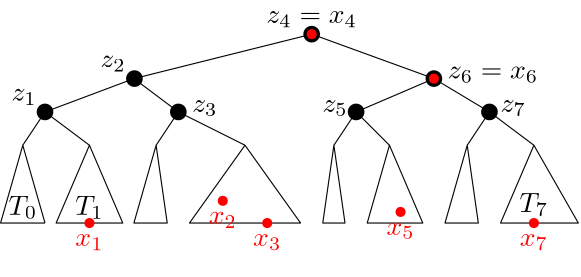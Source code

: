 <?xml version="1.0"?>
<!DOCTYPE ipe SYSTEM "ipe.dtd">
<ipe version="70206" creator="Ipe 7.2.7">
<info created="D:20200304161928" modified="D:20200304165049"/>
<ipestyle name="basic">
<symbol name="arrow/arc(spx)">
<path stroke="sym-stroke" fill="sym-stroke" pen="sym-pen">
0 0 m
-1 0.333 l
-1 -0.333 l
h
</path>
</symbol>
<symbol name="arrow/farc(spx)">
<path stroke="sym-stroke" fill="white" pen="sym-pen">
0 0 m
-1 0.333 l
-1 -0.333 l
h
</path>
</symbol>
<symbol name="arrow/ptarc(spx)">
<path stroke="sym-stroke" fill="sym-stroke" pen="sym-pen">
0 0 m
-1 0.333 l
-0.8 0 l
-1 -0.333 l
h
</path>
</symbol>
<symbol name="arrow/fptarc(spx)">
<path stroke="sym-stroke" fill="white" pen="sym-pen">
0 0 m
-1 0.333 l
-0.8 0 l
-1 -0.333 l
h
</path>
</symbol>
<symbol name="mark/circle(sx)" transformations="translations">
<path fill="sym-stroke">
0.6 0 0 0.6 0 0 e
0.4 0 0 0.4 0 0 e
</path>
</symbol>
<symbol name="mark/disk(sx)" transformations="translations">
<path fill="sym-stroke">
0.6 0 0 0.6 0 0 e
</path>
</symbol>
<symbol name="mark/fdisk(sfx)" transformations="translations">
<group>
<path fill="sym-fill">
0.5 0 0 0.5 0 0 e
</path>
<path fill="sym-stroke" fillrule="eofill">
0.6 0 0 0.6 0 0 e
0.4 0 0 0.4 0 0 e
</path>
</group>
</symbol>
<symbol name="mark/box(sx)" transformations="translations">
<path fill="sym-stroke" fillrule="eofill">
-0.6 -0.6 m
0.6 -0.6 l
0.6 0.6 l
-0.6 0.6 l
h
-0.4 -0.4 m
0.4 -0.4 l
0.4 0.4 l
-0.4 0.4 l
h
</path>
</symbol>
<symbol name="mark/square(sx)" transformations="translations">
<path fill="sym-stroke">
-0.6 -0.6 m
0.6 -0.6 l
0.6 0.6 l
-0.6 0.6 l
h
</path>
</symbol>
<symbol name="mark/fsquare(sfx)" transformations="translations">
<group>
<path fill="sym-fill">
-0.5 -0.5 m
0.5 -0.5 l
0.5 0.5 l
-0.5 0.5 l
h
</path>
<path fill="sym-stroke" fillrule="eofill">
-0.6 -0.6 m
0.6 -0.6 l
0.6 0.6 l
-0.6 0.6 l
h
-0.4 -0.4 m
0.4 -0.4 l
0.4 0.4 l
-0.4 0.4 l
h
</path>
</group>
</symbol>
<symbol name="mark/cross(sx)" transformations="translations">
<group>
<path fill="sym-stroke">
-0.43 -0.57 m
0.57 0.43 l
0.43 0.57 l
-0.57 -0.43 l
h
</path>
<path fill="sym-stroke">
-0.43 0.57 m
0.57 -0.43 l
0.43 -0.57 l
-0.57 0.43 l
h
</path>
</group>
</symbol>
<symbol name="arrow/fnormal(spx)">
<path stroke="sym-stroke" fill="white" pen="sym-pen">
0 0 m
-1 0.333 l
-1 -0.333 l
h
</path>
</symbol>
<symbol name="arrow/pointed(spx)">
<path stroke="sym-stroke" fill="sym-stroke" pen="sym-pen">
0 0 m
-1 0.333 l
-0.8 0 l
-1 -0.333 l
h
</path>
</symbol>
<symbol name="arrow/fpointed(spx)">
<path stroke="sym-stroke" fill="white" pen="sym-pen">
0 0 m
-1 0.333 l
-0.8 0 l
-1 -0.333 l
h
</path>
</symbol>
<symbol name="arrow/linear(spx)">
<path stroke="sym-stroke" pen="sym-pen">
-1 0.333 m
0 0 l
-1 -0.333 l
</path>
</symbol>
<symbol name="arrow/fdouble(spx)">
<path stroke="sym-stroke" fill="white" pen="sym-pen">
0 0 m
-1 0.333 l
-1 -0.333 l
h
-1 0 m
-2 0.333 l
-2 -0.333 l
h
</path>
</symbol>
<symbol name="arrow/double(spx)">
<path stroke="sym-stroke" fill="sym-stroke" pen="sym-pen">
0 0 m
-1 0.333 l
-1 -0.333 l
h
-1 0 m
-2 0.333 l
-2 -0.333 l
h
</path>
</symbol>
<pen name="heavier" value="0.8"/>
<pen name="fat" value="1.2"/>
<pen name="ultrafat" value="2"/>
<symbolsize name="large" value="5"/>
<symbolsize name="small" value="2"/>
<symbolsize name="tiny" value="1.1"/>
<arrowsize name="large" value="10"/>
<arrowsize name="small" value="5"/>
<arrowsize name="tiny" value="3"/>
<color name="red" value="1 0 0"/>
<color name="green" value="0 1 0"/>
<color name="blue" value="0 0 1"/>
<color name="yellow" value="1 1 0"/>
<color name="orange" value="1 0.647 0"/>
<color name="gold" value="1 0.843 0"/>
<color name="purple" value="0.627 0.125 0.941"/>
<color name="gray" value="0.745"/>
<color name="brown" value="0.647 0.165 0.165"/>
<color name="navy" value="0 0 0.502"/>
<color name="pink" value="1 0.753 0.796"/>
<color name="seagreen" value="0.18 0.545 0.341"/>
<color name="turquoise" value="0.251 0.878 0.816"/>
<color name="violet" value="0.933 0.51 0.933"/>
<color name="darkblue" value="0 0 0.545"/>
<color name="darkcyan" value="0 0.545 0.545"/>
<color name="darkgray" value="0.663"/>
<color name="darkgreen" value="0 0.392 0"/>
<color name="darkmagenta" value="0.545 0 0.545"/>
<color name="darkorange" value="1 0.549 0"/>
<color name="darkred" value="0.545 0 0"/>
<color name="lightblue" value="0.678 0.847 0.902"/>
<color name="lightcyan" value="0.878 1 1"/>
<color name="lightgray" value="0.827"/>
<color name="lightgreen" value="0.565 0.933 0.565"/>
<color name="lightyellow" value="1 1 0.878"/>
<dashstyle name="dashed" value="[4] 0"/>
<dashstyle name="dotted" value="[1 3] 0"/>
<dashstyle name="dash dotted" value="[4 2 1 2] 0"/>
<dashstyle name="dash dot dotted" value="[4 2 1 2 1 2] 0"/>
<textsize name="large" value="\large"/>
<textsize name="small" value="\small"/>
<textsize name="tiny" value="\tiny"/>
<textsize name="Large" value="\Large"/>
<textsize name="LARGE" value="\LARGE"/>
<textsize name="huge" value="\huge"/>
<textsize name="Huge" value="\Huge"/>
<textsize name="footnote" value="\footnotesize"/>
<textstyle name="center" begin="\begin{center}" end="\end{center}"/>
<textstyle name="itemize" begin="\begin{itemize}" end="\end{itemize}"/>
<textstyle name="item" begin="\begin{itemize}\item{}" end="\end{itemize}"/>
<gridsize name="4 pts" value="4"/>
<gridsize name="8 pts (~3 mm)" value="8"/>
<gridsize name="16 pts (~6 mm)" value="16"/>
<gridsize name="32 pts (~12 mm)" value="32"/>
<gridsize name="10 pts (~3.5 mm)" value="10"/>
<gridsize name="20 pts (~7 mm)" value="20"/>
<gridsize name="14 pts (~5 mm)" value="14"/>
<gridsize name="28 pts (~10 mm)" value="28"/>
<gridsize name="56 pts (~20 mm)" value="56"/>
<anglesize name="90 deg" value="90"/>
<anglesize name="60 deg" value="60"/>
<anglesize name="45 deg" value="45"/>
<anglesize name="30 deg" value="30"/>
<anglesize name="22.5 deg" value="22.5"/>
<opacity name="10%" value="0.1"/>
<opacity name="30%" value="0.3"/>
<opacity name="50%" value="0.5"/>
<opacity name="75%" value="0.75"/>
<tiling name="falling" angle="-60" step="4" width="1"/>
<tiling name="rising" angle="30" step="4" width="1"/>
</ipestyle>
<page>
<layer name="alpha"/>
<layer name="beta"/>
<view layers="alpha" active="alpha"/>
<view layers="beta" active="beta"/>
<path layer="alpha" stroke="black">
264 664 m
308 648 l
</path>
<use layer="beta" matrix="1 0 0 1 0 -116" name="mark/disk(sx)" pos="308 756" size="large" stroke="black"/>
<path matrix="0.8 0 0 1 32 -116" stroke="black">
160 736 m
152 704 l
168 704 l
h
</path>
<path matrix="0.8 0 0 1 48 -116" stroke="black">
160 736 m
152 704 l
168 704 l
h
</path>
<path matrix="0.8 0 0 1 64 -116" stroke="black">
160 736 m
152 704 l
168 704 l
h
</path>
<path matrix="0.8 0 0 1 80 -116" stroke="black">
160 736 m
152 704 l
168 704 l
h
</path>
<path matrix="0.8 0 0 1 96 -116" stroke="black">
160 736 m
152 704 l
168 704 l
h
</path>
<path matrix="0.8 0 0 1 112 -116" stroke="black">
160 736 m
152 704 l
168 704 l
h
</path>
<path matrix="0.8 0 0 1 128 -116" stroke="black">
160 736 m
152 704 l
168 704 l
h
</path>
<path matrix="0.8 0 0 1 144 -116" stroke="black">
160 736 m
152 704 l
168 704 l
h
</path>
<path matrix="0.8 0 0 1 160 -116" stroke="black">
160 736 m
152 704 l
168 704 l
h
</path>
<path matrix="0.8 0 0 1 176 -116" stroke="black">
160 736 m
152 704 l
168 704 l
h
</path>
<path matrix="0.8 0 0 1 192 -108" stroke="black">
160 736 m
152 704 l
168 704 l
h
</path>
<path matrix="0.8 0 0 1 208 -108" stroke="black">
160 736 m
152 704 l
168 704 l
h
</path>
<path matrix="0.8 0 0 1 224 -108" stroke="black">
160 736 m
152 704 l
168 704 l
h
</path>
<use matrix="1 0 0 1 0 -116" name="mark/disk(sx)" pos="200 744" size="large" stroke="black"/>
<use matrix="1 0 0 1 0 -116" name="mark/disk(sx)" pos="168 744" size="large" stroke="black"/>
<use matrix="1 0 0 1 0 -116" name="mark/disk(sx)" pos="264 744" size="large" stroke="black"/>
<use matrix="1 0 0 1 0 -116" name="mark/disk(sx)" pos="216 768" size="large" stroke="black"/>
<use matrix="1 0 0 1 0 -116" name="mark/disk(sx)" pos="328 768" size="large" stroke="black"/>
<use matrix="1 0 0 1 0 -116" name="mark/disk(sx)" pos="280 784" size="large" stroke="black"/>
<path matrix="1 0 0 1 0 -116" stroke="black">
160 736 m
168 744 l
</path>
<path matrix="1 0 0 1 0 -116" stroke="black">
168 744 m
176 736 l
</path>
<path matrix="1 0 0 1 0 -116" stroke="black">
192 736 m
200 744 l
</path>
<path matrix="1 0 0 1 0 -116" stroke="black">
200 744 m
208 736 l
</path>
<path matrix="1 0 0 1 0 -116" stroke="black">
224 736 m
232 744 l
</path>
<path matrix="1 0 0 1 0 -116" stroke="black">
232 744 m
240 736 l
</path>
<path matrix="1 0 0 1 0 -116" stroke="black">
256 736 m
264 744 l
</path>
<path matrix="1 0 0 1 0 -116" stroke="black">
264 744 m
272 736 l
</path>
<path matrix="1 0 0 1 0 -116" stroke="black">
288 736 m
296 744 l
</path>
<path matrix="1 0 0 1 0 -116" stroke="black">
296 744 m
304 736 l
</path>
<path matrix="1 0 0 1 0 -116" stroke="black">
320 744 m
308 756 l
</path>
<path matrix="1 0 0 1 0 -116" stroke="black">
308 756 m
296 744 l
</path>
<path matrix="1 0 0 1 0 -116" stroke="black">
264 744 m
248 756 l
</path>
<path matrix="1 0 0 1 0 -116" stroke="black">
248 756 m
232 744 l
</path>
<path matrix="1 0 0 1 0 -116" stroke="black">
200 744 m
184 756 l
</path>
<path matrix="1 0 0 1 0 -116" stroke="black">
184 756 m
168 744 l
</path>
<path matrix="1 0 0 1 0 -116" stroke="black">
184 756 m
216 768 l
</path>
<path matrix="1 0 0 1 0 -116" stroke="black">
216 768 m
248 756 l
</path>
<path matrix="1 0 0 1 0 -116" stroke="black">
336 744 m
344 756 l
</path>
<path matrix="1 0 0 1 0 -116" stroke="black">
344 756 m
352 744 l
</path>
<path matrix="1 0 0 1 0 -116" stroke="black">
344 756 m
328 768 l
</path>
<path matrix="1 0 0 1 0 -116" stroke="black">
328 768 m
308 756 l
</path>
<path matrix="1 0 0 1 0 -116" stroke="black">
328 768 m
280 784 l
</path>
<path matrix="1 0 0 1 0 -116" stroke="black">
280 784 m
216 768 l
</path>
<use matrix="1 0 0 1 0 -116" name="mark/disk(sx)" pos="184 756" size="normal" stroke="red"/>
<use matrix="1 0 0 1 0 -116" name="mark/disk(sx)" pos="232 744" size="normal" stroke="red"/>
<use matrix="1 0 0 1 0 -116" name="mark/disk(sx)" pos="308 756" size="normal" stroke="red"/>
<use matrix="1 0 0 1 0 -116" name="mark/disk(sx)" pos="296 744" size="normal" stroke="red"/>
<use matrix="1 0 0 1 0 -116" name="mark/disk(sx)" pos="248 756" size="normal" stroke="red"/>
<use matrix="1 0 0 1 0 -116" name="mark/disk(sx)" pos="344 756" size="normal" stroke="red"/>
<use layer="alpha" matrix="1 0 0 1 0.198653 -96" name="mark/disk(sx)" pos="200 744" size="large" stroke="black"/>
<use matrix="1 0 0 1 0 -108" name="mark/disk(sx)" pos="168 744" size="large" stroke="black"/>
<use matrix="1 0 0 1 0 -80" name="mark/disk(sx)" pos="264 744" size="large" stroke="black"/>
<use matrix="1 0 0 1 0 -132" name="mark/disk(sx)" pos="216 768" size="large" stroke="black"/>
<use matrix="1 0 0 1 0 -132" name="mark/disk(sx)" pos="328 768" size="large" stroke="black"/>
<use matrix="1 0 0 1 0 -148" name="mark/disk(sx)" pos="280 784" size="large" stroke="black"/>
<path stroke="black">
168 636 m
200 648 l
</path>
<path stroke="black">
200 648 m
216 636 l
</path>
<path stroke="black">
200 648 m
264 664 l
</path>
<path stroke="black">
308 648 m
280 636 l
</path>
<path stroke="black">
308 648 m
328 636 l
</path>
<use matrix="1 0 0 1 0 -108" name="mark/disk(sx)" pos="308 756" size="large" stroke="black"/>
<use matrix="1 0 0 1 0 -108" name="mark/disk(sx)" pos="308 756" size="normal" stroke="red"/>
<path stroke="black">
168 596 m
160 624 l
152 596 l
168 596 l
</path>
<path stroke="black">
184 624 m
172 596 l
196 596 l
h
</path>
<path stroke="black">
208 624 m
200 596 l
212 596 l
h
</path>
<path stroke="black">
220 596 m
260 596 l
240 624 l
h
</path>
<path stroke="black">
268 596 m
276 596 l
272 624 l
h
</path>
<path stroke="black">
284 596 m
304 596 l
292 624 l
h
</path>
<path stroke="black">
312 596 m
324 596 l
320 624 l
h
</path>
<path stroke="black">
332 596 m
360 596 l
344 624 l
h
</path>
<path stroke="black">
160 624 m
168 636 l
</path>
<path stroke="black">
168 636 m
184 624 l
</path>
<path stroke="black">
208 624 m
216 636 l
</path>
<path stroke="black">
216 636 m
240 624 l
</path>
<path stroke="black">
272 624 m
280 636 l
</path>
<path stroke="black">
280 636 m
292 624 l
</path>
<path stroke="black">
320 624 m
328 636 l
</path>
<path stroke="black">
328 636 m
344 624 l
</path>
<use matrix="1 0 0 1 0 -160" name="mark/disk(sx)" pos="184 756" size="normal" stroke="red"/>
<use matrix="1 0 0 1 0 -144" name="mark/disk(sx)" pos="296 744" size="normal" stroke="red"/>
<use matrix="1 0 0 1 0 -160" name="mark/disk(sx)" pos="248 756" size="normal" stroke="red"/>
<use matrix="1 0 0 1 0 -160" name="mark/disk(sx)" pos="344 756" size="normal" stroke="red"/>
<use matrix="1 0 0 1 0 -140" name="mark/disk(sx)" pos="232 744" size="normal" stroke="red"/>
<text matrix="1 0 0 1 0 -1" transformations="translations" pos="160 600" stroke="black" type="label" width="10.291" height="6.812" depth="1.49" halign="center" valign="baseline" style="math">T_0</text>
<text matrix="1 0 0 1 24 -1" transformations="translations" pos="160 600" stroke="black" type="label" width="10.291" height="6.812" depth="1.49" halign="center" valign="baseline" style="math">T_1</text>
<text matrix="1 0 0 1 184 0" transformations="translations" pos="160 600" stroke="black" type="label" width="10.291" height="6.812" depth="1.49" halign="center" valign="baseline" style="math">T_7</text>
<use matrix="1 0 0 1 -32 -80" name="mark/disk(sx)" pos="296 744" size="normal" stroke="red"/>
<use layer="beta" matrix="1 0 0 1 -32 -116" name="mark/disk(sx)" pos="296 744" size="normal" stroke="red"/>
<text layer="alpha" matrix="1 0 0 1 5 8" transformations="translations" pos="160 632" stroke="black" type="label" width="9.102" height="4.294" depth="1.49" halign="right" valign="baseline" style="math">z_1</text>
<text matrix="1 0 0 1 37 20" transformations="translations" pos="160 632" stroke="black" type="label" width="9.102" height="4.294" depth="1.49" halign="right" valign="baseline" style="math">z_2</text>
<text matrix="1 0 0 1 104 36" transformations="translations" pos="160 632" stroke="black" type="label" width="32.549" height="4.294" depth="1.49" halign="center" valign="baseline" style="math">z_4=x_4</text>
<text matrix="1 0 0 1 117 4" transformations="translations" pos="160 632" stroke="black" type="label" width="9.102" height="4.294" depth="1.49" halign="right" valign="baseline" style="math">z_5</text>
<text matrix="1 0 0 1 172 4" transformations="translations" pos="160 632" stroke="black" type="label" width="9.102" height="4.294" depth="1.49" valign="baseline" style="math">z_7</text>
<text matrix="1 0 0 1 153 16" transformations="translations" pos="160 632" stroke="black" type="label" width="32.549" height="4.294" depth="1.49" valign="baseline" style="math">z_6=x_6</text>
<text matrix="1 0 0 1 61 4" transformations="translations" pos="160 632" stroke="black" type="label" width="9.102" height="4.294" depth="1.49" valign="baseline" style="math">z_3</text>
<text matrix="1 0 0 1 0 4" transformations="translations" pos="184 588" stroke="red" type="label" width="10.163" height="4.294" depth="1.49" halign="center" valign="top" style="math">x_1</text>
<text matrix="1 0 0 1 48 12" transformations="translations" pos="184 588" stroke="red" type="label" width="10.163" height="4.294" depth="1.49" halign="center" valign="top" style="math">x_2</text>
<text matrix="1 0 0 1 64 4" transformations="translations" pos="184 588" stroke="red" type="label" width="10.163" height="4.294" depth="1.49" halign="center" valign="top" style="math">x_3</text>
<text matrix="1 0 0 1 112 8" transformations="translations" pos="184 588" stroke="red" type="label" width="10.163" height="4.294" depth="1.49" halign="center" valign="top" style="math">x_5</text>
<text matrix="1 0 0 1 160 4" transformations="translations" pos="184 588" stroke="red" type="label" width="10.163" height="4.294" depth="1.49" halign="center" valign="top" style="math">x_7</text>
<text layer="beta" matrix="1 0 0 1 0 -6" transformations="translations" pos="160 592" stroke="black" type="label" width="11.941" height="6.812" depth="1.49" halign="center" valign="top" style="math">A_0</text>
<text matrix="1 0 0 1 0 -6" transformations="translations" pos="352 600" stroke="black" type="label" width="15.913" height="6.812" depth="1.49" halign="center" valign="top" style="math">A_{12}</text>
<text matrix="1 0 0 1 16 -6" transformations="translations" pos="160 592" stroke="black" type="label" width="11.941" height="6.812" depth="1.49" halign="center" valign="top" style="math">A_1</text>
<text matrix="1 0 0 1 9 -1" transformations="translations" pos="156 632" stroke="black" type="label" width="9.139" height="4.294" depth="1.49" halign="right" valign="baseline" style="math">s_1</text>
<text matrix="1 0 0 1 57 23" transformations="translations" pos="156 632" stroke="black" type="label" width="9.139" height="4.294" depth="1.49" halign="right" valign="baseline" style="math">s_4</text>
<text matrix="1 0 0 1 121 39" transformations="translations" pos="156 632" stroke="black" type="label" width="9.139" height="4.294" depth="1.49" halign="right" valign="baseline" style="math">s_8</text>
<text matrix="1 0 0 1 138 -3" transformations="translations" pos="156 632" stroke="red" type="label" width="9.139" height="4.294" depth="1.49" halign="right" valign="baseline" style="math">s_9</text>
<text matrix="1 0 0 1 74 -3" transformations="translations" pos="156 632" stroke="red" type="label" width="9.139" height="4.294" depth="1.49" halign="right" valign="baseline" style="math">s_5</text>
<text matrix="1 0 0 1 26 9" transformations="translations" pos="156 632" stroke="red" type="label" width="9.139" height="4.294" depth="1.49" halign="right" valign="baseline" style="math">s_2</text>
<text matrix="1 0 0 1 151 12" transformations="translations" pos="156 632" stroke="black" type="label" width="13.111" height="4.294" depth="1.49" halign="right" valign="baseline" style="math">s_{10}</text>
<text matrix="1 0 0 1 48 -2" transformations="translations" pos="156 632" stroke="black" type="label" width="9.139" height="4.294" depth="1.49" valign="baseline" style="math">s_3</text>
<text matrix="1 0 0 1 190 9" transformations="translations" pos="156 632" stroke="red" type="label" width="13.111" height="4.294" depth="1.49" valign="baseline" style="math">s_{12}</text>
<text matrix="1 0 0 1 176 22" transformations="translations" pos="156 632" stroke="black" type="label" width="13.111" height="4.294" depth="1.49" valign="baseline" style="math">s_{11}</text>
<text matrix="1 0 0 1 96 10" transformations="translations" pos="156 632" stroke="red" type="label" width="9.139" height="4.294" depth="1.49" valign="baseline" style="math">s_6</text>
<text matrix="1 0 0 1 111 -3" transformations="translations" pos="156 632" stroke="black" type="label" width="9.139" height="4.294" depth="1.49" valign="baseline" style="math">s_7</text>
</page>
</ipe>
